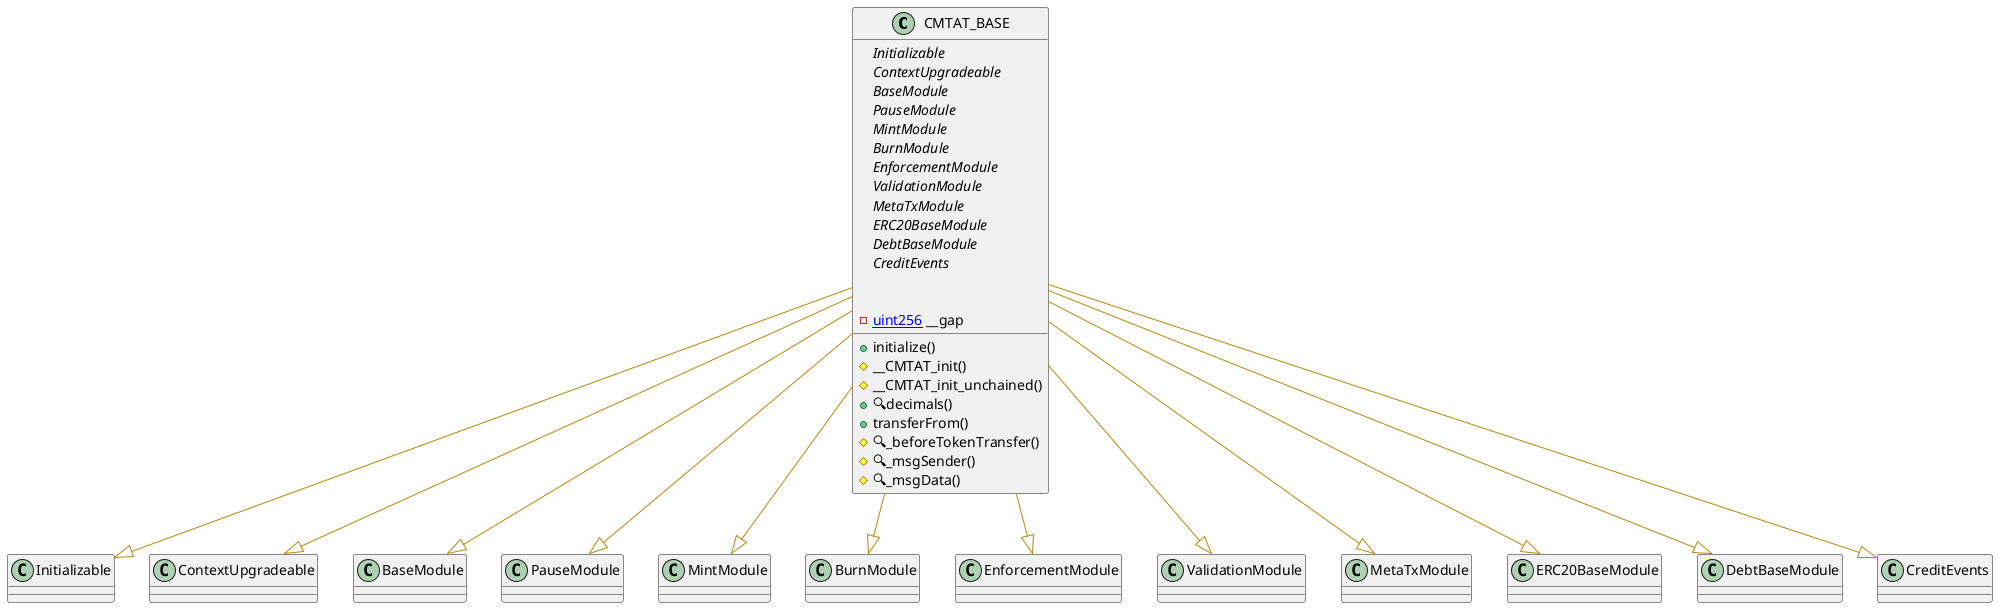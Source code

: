 @startuml
' -- generated by: https://marketplace.visualstudio.com/items?itemName=tintinweb.solidity-visual-auditor
'
' -- for auto-render install: https://marketplace.visualstudio.com/items?itemName=jebbs.plantuml
' -- options --



' -- classes --


class CMTAT_BASE {
    ' -- inheritance --
	{abstract}Initializable
	{abstract}ContextUpgradeable
	{abstract}BaseModule
	{abstract}PauseModule
	{abstract}MintModule
	{abstract}BurnModule
	{abstract}EnforcementModule
	{abstract}ValidationModule
	{abstract}MetaTxModule
	{abstract}ERC20BaseModule
	{abstract}DebtBaseModule
	{abstract}CreditEvents

    ' -- usingFor --

    ' -- vars --
	-[[uint256]] __gap

    ' -- methods --
	+initialize()
	#__CMTAT_init()
	#__CMTAT_init_unchained()
	+🔍decimals()
	+transferFrom()
	#🔍_beforeTokenTransfer()
	#🔍_msgSender()
	#🔍_msgData()

}
' -- inheritance / usingFor --
CMTAT_BASE --[#DarkGoldenRod]|> Initializable
CMTAT_BASE --[#DarkGoldenRod]|> ContextUpgradeable
CMTAT_BASE --[#DarkGoldenRod]|> BaseModule
CMTAT_BASE --[#DarkGoldenRod]|> PauseModule
CMTAT_BASE --[#DarkGoldenRod]|> MintModule
CMTAT_BASE --[#DarkGoldenRod]|> BurnModule
CMTAT_BASE --[#DarkGoldenRod]|> EnforcementModule
CMTAT_BASE --[#DarkGoldenRod]|> ValidationModule
CMTAT_BASE --[#DarkGoldenRod]|> MetaTxModule
CMTAT_BASE --[#DarkGoldenRod]|> ERC20BaseModule
CMTAT_BASE --[#DarkGoldenRod]|> DebtBaseModule
CMTAT_BASE --[#DarkGoldenRod]|> CreditEvents

@enduml